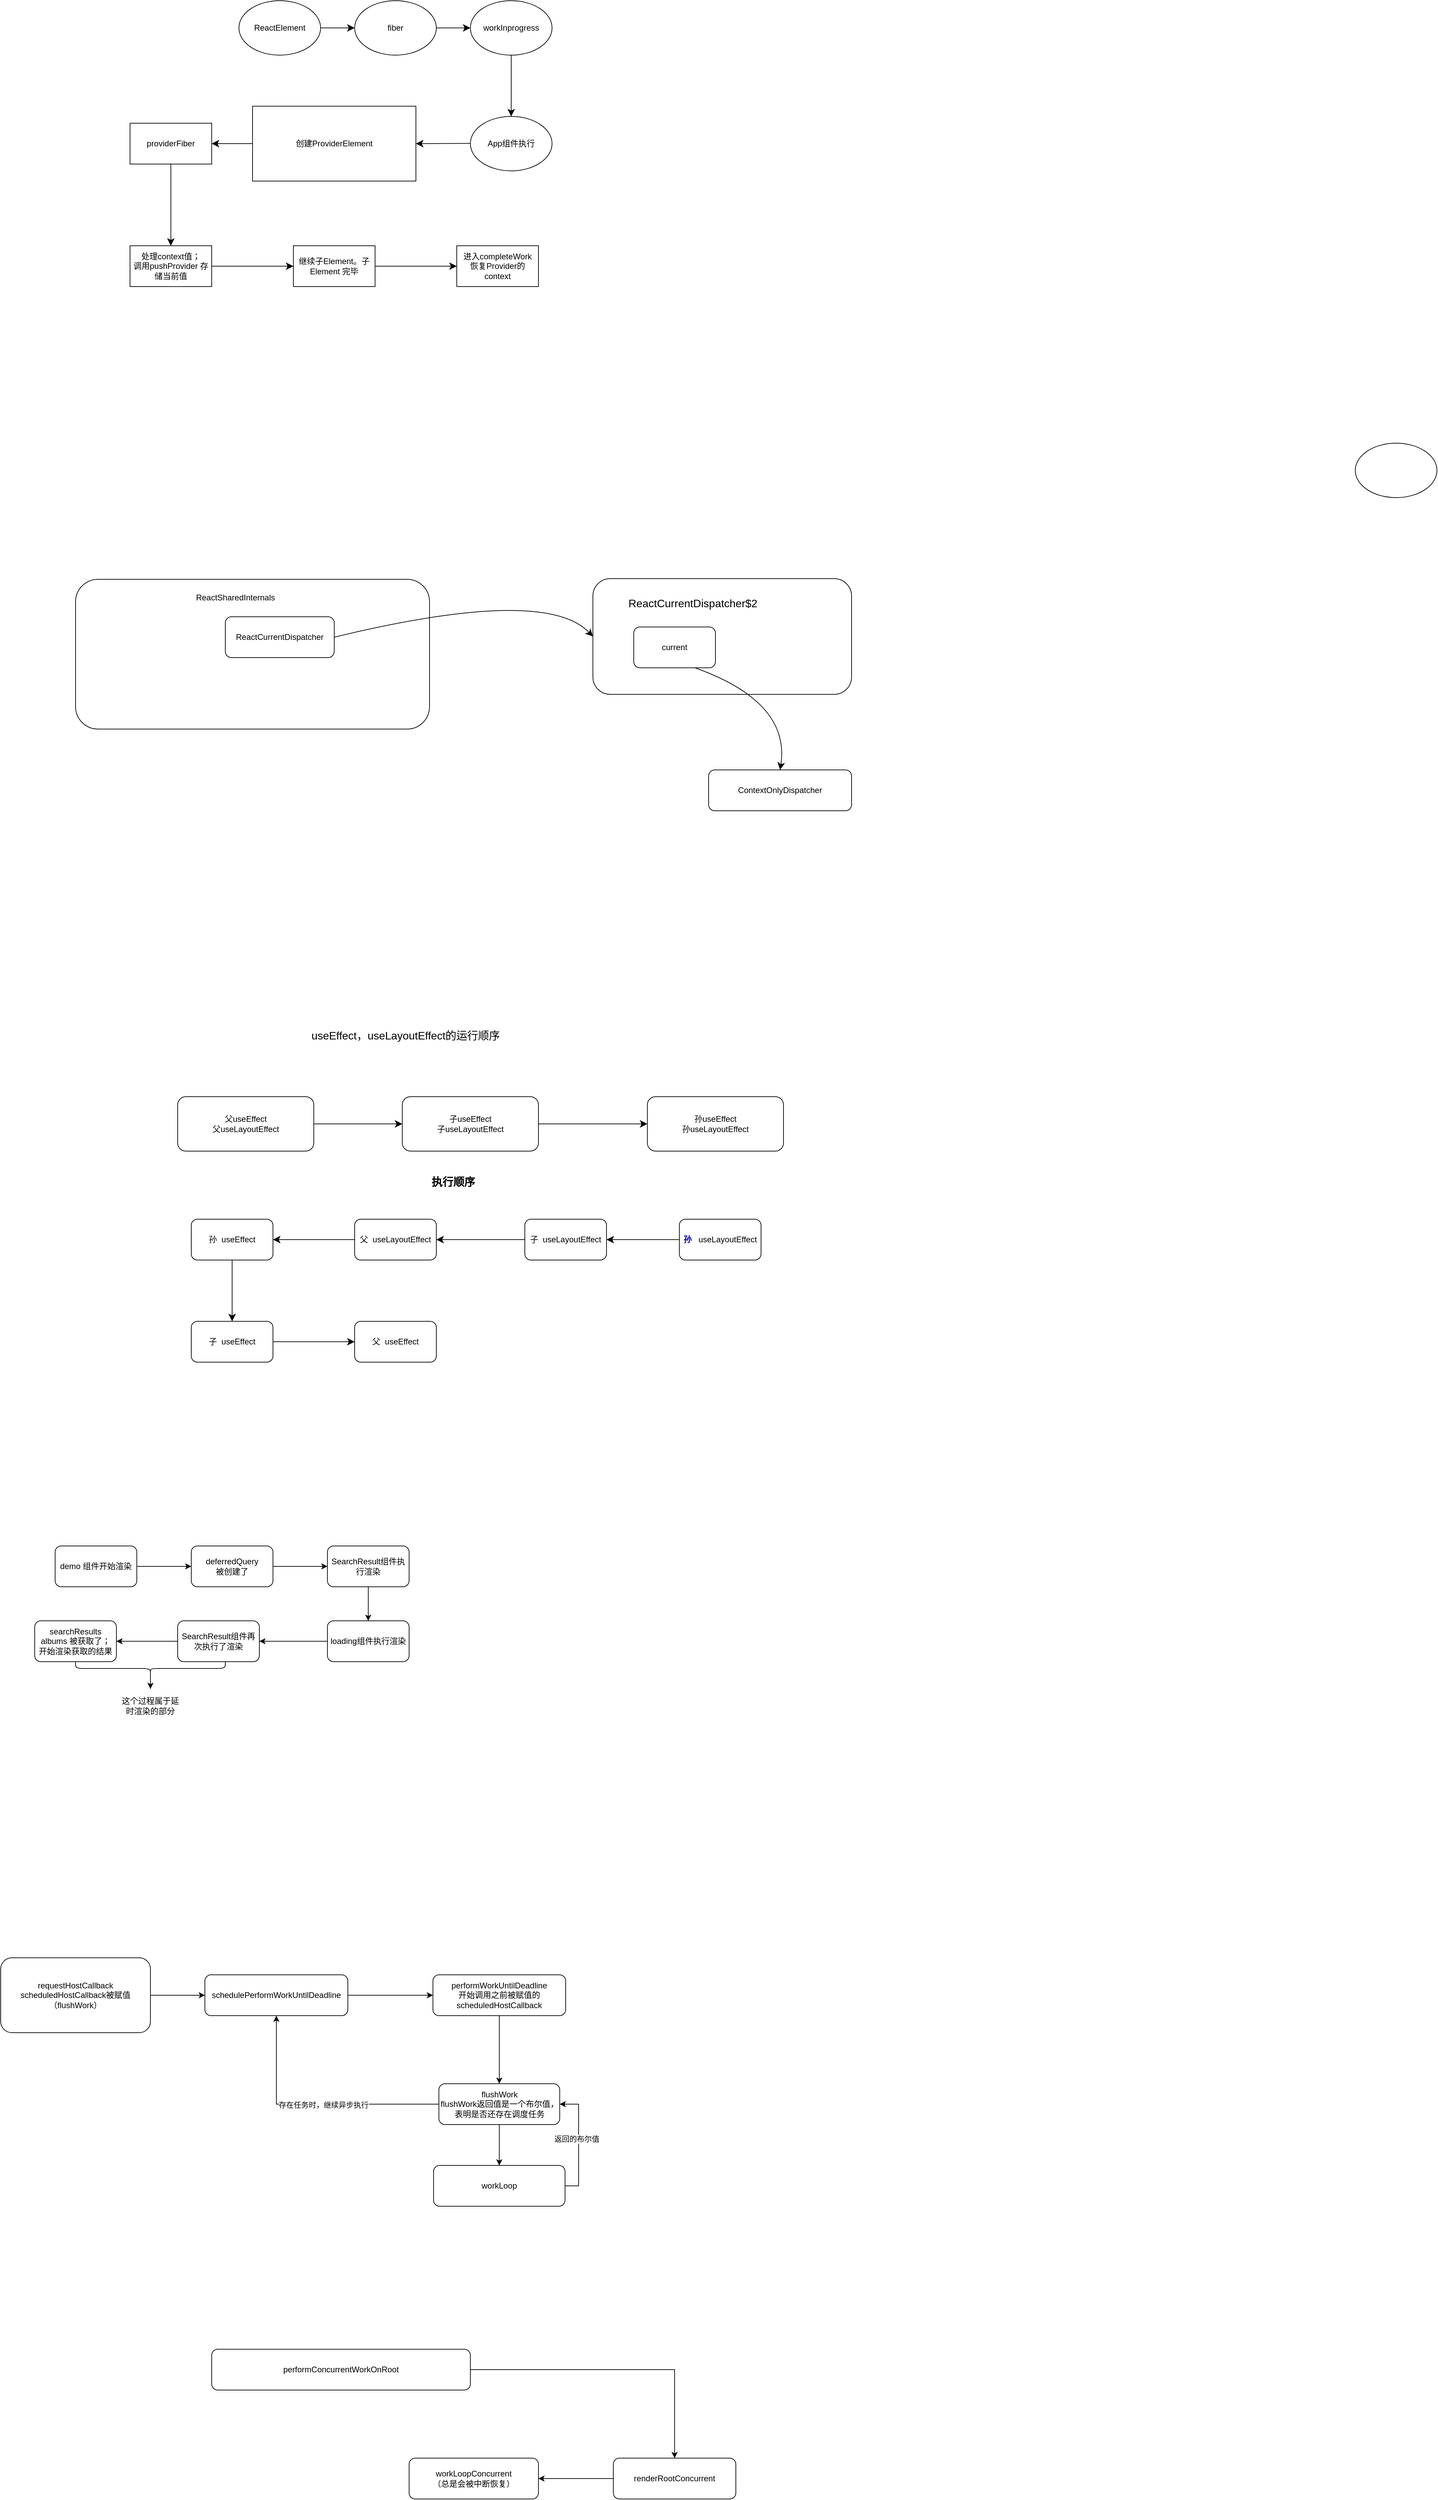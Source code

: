 <mxfile version="24.7.7">
  <diagram id="OeJn_wqeB_ocoQftmaz3" name="Page-1">
    <mxGraphModel dx="3088" dy="746" grid="1" gridSize="10" guides="1" tooltips="1" connect="1" arrows="1" fold="1" page="1" pageScale="1" pageWidth="827" pageHeight="1169" math="0" shadow="0">
      <root>
        <mxCell id="0" />
        <mxCell id="1" parent="0" />
        <mxCell id="EKZtwJC5HsWuITXdFsov-1" value="" style="ellipse;whiteSpace=wrap;html=1;" parent="1" vertex="1">
          <mxGeometry x="460" y="800" width="120" height="80" as="geometry" />
        </mxCell>
        <mxCell id="02Z97jrN1RB8Ewi5QRuN-5" value="" style="edgeStyle=none;curved=1;rounded=0;orthogonalLoop=1;jettySize=auto;html=1;fontSize=12;startSize=8;endSize=8;" parent="1" source="02Z97jrN1RB8Ewi5QRuN-1" target="02Z97jrN1RB8Ewi5QRuN-4" edge="1">
          <mxGeometry relative="1" as="geometry" />
        </mxCell>
        <mxCell id="02Z97jrN1RB8Ewi5QRuN-1" value="ReactElement" style="ellipse;whiteSpace=wrap;html=1;" parent="1" vertex="1">
          <mxGeometry x="-1180" y="150" width="120" height="80" as="geometry" />
        </mxCell>
        <mxCell id="02Z97jrN1RB8Ewi5QRuN-7" value="" style="edgeStyle=none;curved=1;rounded=0;orthogonalLoop=1;jettySize=auto;html=1;fontSize=12;startSize=8;endSize=8;" parent="1" source="02Z97jrN1RB8Ewi5QRuN-4" target="02Z97jrN1RB8Ewi5QRuN-6" edge="1">
          <mxGeometry relative="1" as="geometry" />
        </mxCell>
        <mxCell id="02Z97jrN1RB8Ewi5QRuN-4" value="fiber" style="ellipse;whiteSpace=wrap;html=1;" parent="1" vertex="1">
          <mxGeometry x="-1010" y="150" width="120" height="80" as="geometry" />
        </mxCell>
        <mxCell id="02Z97jrN1RB8Ewi5QRuN-9" value="" style="edgeStyle=none;curved=1;rounded=0;orthogonalLoop=1;jettySize=auto;html=1;fontSize=12;startSize=8;endSize=8;" parent="1" source="02Z97jrN1RB8Ewi5QRuN-6" target="02Z97jrN1RB8Ewi5QRuN-8" edge="1">
          <mxGeometry relative="1" as="geometry" />
        </mxCell>
        <mxCell id="02Z97jrN1RB8Ewi5QRuN-6" value="workInprogress" style="ellipse;whiteSpace=wrap;html=1;" parent="1" vertex="1">
          <mxGeometry x="-840" y="150" width="120" height="80" as="geometry" />
        </mxCell>
        <mxCell id="02Z97jrN1RB8Ewi5QRuN-11" value="" style="edgeStyle=none;curved=1;rounded=0;orthogonalLoop=1;jettySize=auto;html=1;fontSize=12;startSize=8;endSize=8;entryX=1;entryY=0.5;entryDx=0;entryDy=0;" parent="1" target="02Z97jrN1RB8Ewi5QRuN-12" edge="1">
          <mxGeometry relative="1" as="geometry">
            <mxPoint x="-800" y="359.5" as="sourcePoint" />
            <mxPoint x="-900" y="359.5" as="targetPoint" />
          </mxGeometry>
        </mxCell>
        <mxCell id="02Z97jrN1RB8Ewi5QRuN-8" value="App组件执行" style="ellipse;whiteSpace=wrap;html=1;" parent="1" vertex="1">
          <mxGeometry x="-840" y="320" width="120" height="80" as="geometry" />
        </mxCell>
        <mxCell id="02Z97jrN1RB8Ewi5QRuN-14" value="" style="edgeStyle=none;curved=1;rounded=0;orthogonalLoop=1;jettySize=auto;html=1;fontSize=12;startSize=8;endSize=8;" parent="1" source="02Z97jrN1RB8Ewi5QRuN-12" target="02Z97jrN1RB8Ewi5QRuN-13" edge="1">
          <mxGeometry relative="1" as="geometry" />
        </mxCell>
        <mxCell id="02Z97jrN1RB8Ewi5QRuN-12" value="创建ProviderElement" style="rounded=0;whiteSpace=wrap;html=1;" parent="1" vertex="1">
          <mxGeometry x="-1160" y="305" width="240" height="110" as="geometry" />
        </mxCell>
        <mxCell id="02Z97jrN1RB8Ewi5QRuN-16" value="" style="edgeStyle=none;curved=1;rounded=0;orthogonalLoop=1;jettySize=auto;html=1;fontSize=12;startSize=8;endSize=8;" parent="1" source="02Z97jrN1RB8Ewi5QRuN-13" target="02Z97jrN1RB8Ewi5QRuN-15" edge="1">
          <mxGeometry relative="1" as="geometry" />
        </mxCell>
        <mxCell id="02Z97jrN1RB8Ewi5QRuN-13" value="providerFiber" style="whiteSpace=wrap;html=1;rounded=0;" parent="1" vertex="1">
          <mxGeometry x="-1340" y="330" width="120" height="60" as="geometry" />
        </mxCell>
        <mxCell id="02Z97jrN1RB8Ewi5QRuN-18" value="" style="edgeStyle=none;curved=1;rounded=0;orthogonalLoop=1;jettySize=auto;html=1;fontSize=12;startSize=8;endSize=8;" parent="1" source="02Z97jrN1RB8Ewi5QRuN-15" target="02Z97jrN1RB8Ewi5QRuN-17" edge="1">
          <mxGeometry relative="1" as="geometry" />
        </mxCell>
        <mxCell id="02Z97jrN1RB8Ewi5QRuN-15" value="处理context值；&lt;div&gt;调用pushProvider 存储当前值&lt;/div&gt;" style="whiteSpace=wrap;html=1;rounded=0;" parent="1" vertex="1">
          <mxGeometry x="-1340" y="510" width="120" height="60" as="geometry" />
        </mxCell>
        <mxCell id="02Z97jrN1RB8Ewi5QRuN-20" value="" style="edgeStyle=none;curved=1;rounded=0;orthogonalLoop=1;jettySize=auto;html=1;fontSize=12;startSize=8;endSize=8;" parent="1" source="02Z97jrN1RB8Ewi5QRuN-17" target="02Z97jrN1RB8Ewi5QRuN-19" edge="1">
          <mxGeometry relative="1" as="geometry" />
        </mxCell>
        <mxCell id="02Z97jrN1RB8Ewi5QRuN-17" value="继续子Element。子Element 完毕" style="whiteSpace=wrap;html=1;rounded=0;" parent="1" vertex="1">
          <mxGeometry x="-1100" y="510" width="120" height="60" as="geometry" />
        </mxCell>
        <mxCell id="02Z97jrN1RB8Ewi5QRuN-19" value="进入completeWork&lt;br&gt;恢复Provider的context" style="whiteSpace=wrap;html=1;rounded=0;" parent="1" vertex="1">
          <mxGeometry x="-860" y="510" width="120" height="60" as="geometry" />
        </mxCell>
        <mxCell id="qUqdvUFnJxIICbG7kpp2-2" value="" style="rounded=1;whiteSpace=wrap;html=1;" parent="1" vertex="1">
          <mxGeometry x="-1420" y="1000" width="520" height="220" as="geometry" />
        </mxCell>
        <mxCell id="qUqdvUFnJxIICbG7kpp2-11" style="edgeStyle=none;curved=1;rounded=0;orthogonalLoop=1;jettySize=auto;html=1;exitX=1;exitY=0.5;exitDx=0;exitDy=0;entryX=0;entryY=0.5;entryDx=0;entryDy=0;fontSize=12;startSize=8;endSize=8;" parent="1" source="qUqdvUFnJxIICbG7kpp2-5" target="qUqdvUFnJxIICbG7kpp2-7" edge="1">
          <mxGeometry relative="1" as="geometry">
            <mxPoint x="-1020" y="1102.5" as="sourcePoint" />
            <mxPoint x="-630" y="1040" as="targetPoint" />
            <Array as="points">
              <mxPoint x="-730" y="1010" />
            </Array>
          </mxGeometry>
        </mxCell>
        <mxCell id="qUqdvUFnJxIICbG7kpp2-5" value="ReactCurrentDispatcher" style="rounded=1;whiteSpace=wrap;html=1;" parent="1" vertex="1">
          <mxGeometry x="-1200" y="1055" width="160" height="60" as="geometry" />
        </mxCell>
        <mxCell id="qUqdvUFnJxIICbG7kpp2-6" value="&lt;span style=&quot;font-size: 12px;&quot;&gt;ReactSharedInternals&lt;/span&gt;" style="text;html=1;align=center;verticalAlign=middle;whiteSpace=wrap;rounded=0;fontSize=16;" parent="1" vertex="1">
          <mxGeometry x="-1280" y="1010" width="190" height="30" as="geometry" />
        </mxCell>
        <mxCell id="qUqdvUFnJxIICbG7kpp2-7" value="" style="rounded=1;whiteSpace=wrap;html=1;" parent="1" vertex="1">
          <mxGeometry x="-660" y="999" width="380" height="170" as="geometry" />
        </mxCell>
        <mxCell id="qUqdvUFnJxIICbG7kpp2-9" value="ReactCurrentDispatcher$2" style="text;html=1;align=center;verticalAlign=middle;whiteSpace=wrap;rounded=0;fontSize=16;" parent="1" vertex="1">
          <mxGeometry x="-613" y="1020" width="200" height="30" as="geometry" />
        </mxCell>
        <mxCell id="qUqdvUFnJxIICbG7kpp2-14" style="edgeStyle=none;curved=1;rounded=0;orthogonalLoop=1;jettySize=auto;html=1;exitX=0.75;exitY=1;exitDx=0;exitDy=0;entryX=0.5;entryY=0;entryDx=0;entryDy=0;fontSize=12;startSize=8;endSize=8;" parent="1" source="qUqdvUFnJxIICbG7kpp2-10" target="qUqdvUFnJxIICbG7kpp2-13" edge="1">
          <mxGeometry relative="1" as="geometry">
            <Array as="points">
              <mxPoint x="-370" y="1180" />
            </Array>
          </mxGeometry>
        </mxCell>
        <mxCell id="qUqdvUFnJxIICbG7kpp2-10" value="current" style="rounded=1;whiteSpace=wrap;html=1;" parent="1" vertex="1">
          <mxGeometry x="-600" y="1070" width="120" height="60" as="geometry" />
        </mxCell>
        <mxCell id="qUqdvUFnJxIICbG7kpp2-12" style="edgeStyle=none;curved=1;rounded=0;orthogonalLoop=1;jettySize=auto;html=1;exitX=0;exitY=0.75;exitDx=0;exitDy=0;fontSize=12;startSize=8;endSize=8;" parent="1" source="qUqdvUFnJxIICbG7kpp2-9" target="qUqdvUFnJxIICbG7kpp2-9" edge="1">
          <mxGeometry relative="1" as="geometry" />
        </mxCell>
        <mxCell id="qUqdvUFnJxIICbG7kpp2-13" value="ContextOnlyDispatcher" style="rounded=1;whiteSpace=wrap;html=1;" parent="1" vertex="1">
          <mxGeometry x="-490" y="1280" width="210" height="60" as="geometry" />
        </mxCell>
        <mxCell id="O_NKL8yqmTHNdvfss45n-1" value="useEffect，useLayoutEffect的运行顺序" style="text;html=1;align=center;verticalAlign=middle;whiteSpace=wrap;rounded=0;fontSize=16;" parent="1" vertex="1">
          <mxGeometry x="-1180" y="1640" width="490" height="60" as="geometry" />
        </mxCell>
        <mxCell id="O_NKL8yqmTHNdvfss45n-6" style="edgeStyle=none;curved=1;rounded=0;orthogonalLoop=1;jettySize=auto;html=1;exitX=1;exitY=0.5;exitDx=0;exitDy=0;fontSize=12;startSize=8;endSize=8;" parent="1" source="O_NKL8yqmTHNdvfss45n-2" target="O_NKL8yqmTHNdvfss45n-3" edge="1">
          <mxGeometry relative="1" as="geometry" />
        </mxCell>
        <mxCell id="O_NKL8yqmTHNdvfss45n-2" value="父useEffect&lt;br&gt;父useLayoutEffect" style="rounded=1;whiteSpace=wrap;html=1;" parent="1" vertex="1">
          <mxGeometry x="-1270" y="1760" width="200" height="80" as="geometry" />
        </mxCell>
        <mxCell id="O_NKL8yqmTHNdvfss45n-5" style="edgeStyle=none;curved=1;rounded=0;orthogonalLoop=1;jettySize=auto;html=1;exitX=1;exitY=0.5;exitDx=0;exitDy=0;entryX=0;entryY=0.5;entryDx=0;entryDy=0;fontSize=12;startSize=8;endSize=8;" parent="1" source="O_NKL8yqmTHNdvfss45n-3" target="O_NKL8yqmTHNdvfss45n-4" edge="1">
          <mxGeometry relative="1" as="geometry" />
        </mxCell>
        <mxCell id="O_NKL8yqmTHNdvfss45n-3" value="子useEffect&lt;br&gt;子useLayoutEffect" style="rounded=1;whiteSpace=wrap;html=1;" parent="1" vertex="1">
          <mxGeometry x="-940" y="1760" width="200" height="80" as="geometry" />
        </mxCell>
        <mxCell id="O_NKL8yqmTHNdvfss45n-4" value="孙useEffect&lt;br&gt;孙useLayoutEffect" style="rounded=1;whiteSpace=wrap;html=1;" parent="1" vertex="1">
          <mxGeometry x="-580" y="1760" width="200" height="80" as="geometry" />
        </mxCell>
        <mxCell id="O_NKL8yqmTHNdvfss45n-12" value="" style="edgeStyle=none;curved=1;rounded=0;orthogonalLoop=1;jettySize=auto;html=1;fontSize=12;startSize=8;endSize=8;" parent="1" source="O_NKL8yqmTHNdvfss45n-7" target="O_NKL8yqmTHNdvfss45n-11" edge="1">
          <mxGeometry relative="1" as="geometry" />
        </mxCell>
        <mxCell id="O_NKL8yqmTHNdvfss45n-7" value="&lt;b&gt;&lt;font color=&quot;#000099&quot;&gt;孙&amp;nbsp; &amp;nbsp;&lt;/font&gt;&lt;/b&gt;useLayoutEffect" style="rounded=1;whiteSpace=wrap;html=1;" parent="1" vertex="1">
          <mxGeometry x="-533" y="1940" width="120" height="60" as="geometry" />
        </mxCell>
        <mxCell id="O_NKL8yqmTHNdvfss45n-8" value="执行顺序" style="text;html=1;align=center;verticalAlign=middle;whiteSpace=wrap;rounded=0;fontSize=16;fontStyle=1" parent="1" vertex="1">
          <mxGeometry x="-1020" y="1870" width="310" height="30" as="geometry" />
        </mxCell>
        <mxCell id="O_NKL8yqmTHNdvfss45n-14" value="" style="edgeStyle=none;curved=1;rounded=0;orthogonalLoop=1;jettySize=auto;html=1;fontSize=12;startSize=8;endSize=8;" parent="1" source="O_NKL8yqmTHNdvfss45n-11" target="O_NKL8yqmTHNdvfss45n-13" edge="1">
          <mxGeometry relative="1" as="geometry" />
        </mxCell>
        <mxCell id="O_NKL8yqmTHNdvfss45n-11" value="子&amp;nbsp; useLayoutEffect" style="rounded=1;whiteSpace=wrap;html=1;" parent="1" vertex="1">
          <mxGeometry x="-760" y="1940" width="120" height="60" as="geometry" />
        </mxCell>
        <mxCell id="O_NKL8yqmTHNdvfss45n-16" value="" style="edgeStyle=none;curved=1;rounded=0;orthogonalLoop=1;jettySize=auto;html=1;fontSize=12;startSize=8;endSize=8;" parent="1" source="O_NKL8yqmTHNdvfss45n-13" target="O_NKL8yqmTHNdvfss45n-15" edge="1">
          <mxGeometry relative="1" as="geometry" />
        </mxCell>
        <mxCell id="O_NKL8yqmTHNdvfss45n-13" value="父&amp;nbsp; useLayoutEffect" style="rounded=1;whiteSpace=wrap;html=1;" parent="1" vertex="1">
          <mxGeometry x="-1010" y="1940" width="120" height="60" as="geometry" />
        </mxCell>
        <mxCell id="O_NKL8yqmTHNdvfss45n-18" value="" style="edgeStyle=none;curved=1;rounded=0;orthogonalLoop=1;jettySize=auto;html=1;fontSize=12;startSize=8;endSize=8;" parent="1" source="O_NKL8yqmTHNdvfss45n-15" target="O_NKL8yqmTHNdvfss45n-17" edge="1">
          <mxGeometry relative="1" as="geometry" />
        </mxCell>
        <mxCell id="O_NKL8yqmTHNdvfss45n-15" value="孙&amp;nbsp; useEffect" style="whiteSpace=wrap;html=1;rounded=1;" parent="1" vertex="1">
          <mxGeometry x="-1250" y="1940" width="120" height="60" as="geometry" />
        </mxCell>
        <mxCell id="O_NKL8yqmTHNdvfss45n-20" value="" style="edgeStyle=none;curved=1;rounded=0;orthogonalLoop=1;jettySize=auto;html=1;fontSize=12;startSize=8;endSize=8;" parent="1" source="O_NKL8yqmTHNdvfss45n-17" target="O_NKL8yqmTHNdvfss45n-19" edge="1">
          <mxGeometry relative="1" as="geometry" />
        </mxCell>
        <mxCell id="O_NKL8yqmTHNdvfss45n-17" value="子&amp;nbsp; useEffect" style="whiteSpace=wrap;html=1;rounded=1;" parent="1" vertex="1">
          <mxGeometry x="-1250" y="2090" width="120" height="60" as="geometry" />
        </mxCell>
        <mxCell id="O_NKL8yqmTHNdvfss45n-19" value="父&amp;nbsp; useEffect" style="whiteSpace=wrap;html=1;rounded=1;" parent="1" vertex="1">
          <mxGeometry x="-1010" y="2090" width="120" height="60" as="geometry" />
        </mxCell>
        <mxCell id="-wgQAcxF5CL5JROqrJL2-3" style="edgeStyle=orthogonalEdgeStyle;rounded=0;orthogonalLoop=1;jettySize=auto;html=1;exitX=1;exitY=0.5;exitDx=0;exitDy=0;entryX=0;entryY=0.5;entryDx=0;entryDy=0;" parent="1" source="-wgQAcxF5CL5JROqrJL2-1" target="-wgQAcxF5CL5JROqrJL2-2" edge="1">
          <mxGeometry relative="1" as="geometry" />
        </mxCell>
        <mxCell id="-wgQAcxF5CL5JROqrJL2-1" value="demo 组件开始渲染" style="rounded=1;whiteSpace=wrap;html=1;" parent="1" vertex="1">
          <mxGeometry x="-1450" y="2420" width="120" height="60" as="geometry" />
        </mxCell>
        <mxCell id="-wgQAcxF5CL5JROqrJL2-5" style="edgeStyle=orthogonalEdgeStyle;rounded=0;orthogonalLoop=1;jettySize=auto;html=1;exitX=1;exitY=0.5;exitDx=0;exitDy=0;entryX=0;entryY=0.5;entryDx=0;entryDy=0;" parent="1" source="-wgQAcxF5CL5JROqrJL2-2" target="-wgQAcxF5CL5JROqrJL2-4" edge="1">
          <mxGeometry relative="1" as="geometry" />
        </mxCell>
        <mxCell id="-wgQAcxF5CL5JROqrJL2-2" value="deferredQuery &lt;br&gt;被创建了" style="rounded=1;whiteSpace=wrap;html=1;" parent="1" vertex="1">
          <mxGeometry x="-1250" y="2420" width="120" height="60" as="geometry" />
        </mxCell>
        <mxCell id="-wgQAcxF5CL5JROqrJL2-7" style="edgeStyle=orthogonalEdgeStyle;rounded=0;orthogonalLoop=1;jettySize=auto;html=1;entryX=0.5;entryY=0;entryDx=0;entryDy=0;" parent="1" source="-wgQAcxF5CL5JROqrJL2-4" target="-wgQAcxF5CL5JROqrJL2-6" edge="1">
          <mxGeometry relative="1" as="geometry" />
        </mxCell>
        <mxCell id="-wgQAcxF5CL5JROqrJL2-4" value="SearchResult组件执行渲染" style="rounded=1;whiteSpace=wrap;html=1;" parent="1" vertex="1">
          <mxGeometry x="-1050" y="2420" width="120" height="60" as="geometry" />
        </mxCell>
        <mxCell id="-wgQAcxF5CL5JROqrJL2-9" style="edgeStyle=orthogonalEdgeStyle;rounded=0;orthogonalLoop=1;jettySize=auto;html=1;exitX=0;exitY=0.5;exitDx=0;exitDy=0;entryX=1;entryY=0.5;entryDx=0;entryDy=0;" parent="1" source="-wgQAcxF5CL5JROqrJL2-6" target="-wgQAcxF5CL5JROqrJL2-8" edge="1">
          <mxGeometry relative="1" as="geometry" />
        </mxCell>
        <mxCell id="-wgQAcxF5CL5JROqrJL2-6" value="loading组件执行渲染" style="rounded=1;whiteSpace=wrap;html=1;" parent="1" vertex="1">
          <mxGeometry x="-1050" y="2530" width="120" height="60" as="geometry" />
        </mxCell>
        <mxCell id="-wgQAcxF5CL5JROqrJL2-11" style="edgeStyle=orthogonalEdgeStyle;rounded=0;orthogonalLoop=1;jettySize=auto;html=1;exitX=0;exitY=0.5;exitDx=0;exitDy=0;entryX=1;entryY=0.5;entryDx=0;entryDy=0;" parent="1" source="-wgQAcxF5CL5JROqrJL2-8" target="-wgQAcxF5CL5JROqrJL2-10" edge="1">
          <mxGeometry relative="1" as="geometry" />
        </mxCell>
        <mxCell id="-wgQAcxF5CL5JROqrJL2-8" value="SearchResult组件再次执行了渲染" style="rounded=1;whiteSpace=wrap;html=1;" parent="1" vertex="1">
          <mxGeometry x="-1270" y="2530" width="120" height="60" as="geometry" />
        </mxCell>
        <mxCell id="-wgQAcxF5CL5JROqrJL2-10" value="searchResults albums 被获取了；&lt;br&gt;开始渲染获取的结果" style="rounded=1;whiteSpace=wrap;html=1;" parent="1" vertex="1">
          <mxGeometry x="-1480" y="2530" width="120" height="60" as="geometry" />
        </mxCell>
        <mxCell id="-wgQAcxF5CL5JROqrJL2-18" style="edgeStyle=orthogonalEdgeStyle;rounded=0;orthogonalLoop=1;jettySize=auto;html=1;exitX=0.1;exitY=0.5;exitDx=0;exitDy=0;exitPerimeter=0;" parent="1" source="-wgQAcxF5CL5JROqrJL2-17" target="-wgQAcxF5CL5JROqrJL2-19" edge="1">
          <mxGeometry relative="1" as="geometry">
            <mxPoint x="-1310" y="2650" as="targetPoint" />
          </mxGeometry>
        </mxCell>
        <mxCell id="-wgQAcxF5CL5JROqrJL2-17" value="" style="shape=curlyBracket;whiteSpace=wrap;html=1;rounded=1;labelPosition=left;verticalLabelPosition=middle;align=right;verticalAlign=middle;direction=north;" parent="1" vertex="1">
          <mxGeometry x="-1420" y="2590" width="220" height="20" as="geometry" />
        </mxCell>
        <mxCell id="-wgQAcxF5CL5JROqrJL2-19" value="这个过程属于延时渲染的部分" style="text;html=1;align=center;verticalAlign=middle;whiteSpace=wrap;rounded=0;" parent="1" vertex="1">
          <mxGeometry x="-1355" y="2630" width="90" height="50" as="geometry" />
        </mxCell>
        <mxCell id="Vzk_b0EgOVSdQ6BtJoA9-16" style="edgeStyle=orthogonalEdgeStyle;rounded=0;orthogonalLoop=1;jettySize=auto;html=1;exitX=1;exitY=0.5;exitDx=0;exitDy=0;entryX=1;entryY=0.5;entryDx=0;entryDy=0;" edge="1" parent="1" source="Vzk_b0EgOVSdQ6BtJoA9-1" target="Vzk_b0EgOVSdQ6BtJoA9-2">
          <mxGeometry relative="1" as="geometry" />
        </mxCell>
        <mxCell id="Vzk_b0EgOVSdQ6BtJoA9-17" value="返回的布尔值" style="edgeLabel;html=1;align=center;verticalAlign=middle;resizable=0;points=[];" vertex="1" connectable="0" parent="Vzk_b0EgOVSdQ6BtJoA9-16">
          <mxGeometry x="0.061" y="3" relative="1" as="geometry">
            <mxPoint as="offset" />
          </mxGeometry>
        </mxCell>
        <mxCell id="Vzk_b0EgOVSdQ6BtJoA9-1" value="workLoop" style="rounded=1;whiteSpace=wrap;html=1;" vertex="1" parent="1">
          <mxGeometry x="-894.06" y="3330" width="193.12" height="60" as="geometry" />
        </mxCell>
        <mxCell id="Vzk_b0EgOVSdQ6BtJoA9-13" style="edgeStyle=orthogonalEdgeStyle;rounded=0;orthogonalLoop=1;jettySize=auto;html=1;exitX=0.5;exitY=1;exitDx=0;exitDy=0;" edge="1" parent="1" source="Vzk_b0EgOVSdQ6BtJoA9-2" target="Vzk_b0EgOVSdQ6BtJoA9-1">
          <mxGeometry relative="1" as="geometry" />
        </mxCell>
        <mxCell id="Vzk_b0EgOVSdQ6BtJoA9-18" style="edgeStyle=orthogonalEdgeStyle;rounded=0;orthogonalLoop=1;jettySize=auto;html=1;exitX=0;exitY=0.5;exitDx=0;exitDy=0;entryX=0.5;entryY=1;entryDx=0;entryDy=0;" edge="1" parent="1" source="Vzk_b0EgOVSdQ6BtJoA9-2" target="Vzk_b0EgOVSdQ6BtJoA9-7">
          <mxGeometry relative="1" as="geometry" />
        </mxCell>
        <mxCell id="Vzk_b0EgOVSdQ6BtJoA9-19" value="存在任务时，继续异步执行" style="edgeLabel;html=1;align=center;verticalAlign=middle;resizable=0;points=[];" vertex="1" connectable="0" parent="Vzk_b0EgOVSdQ6BtJoA9-18">
          <mxGeometry x="-0.079" y="1" relative="1" as="geometry">
            <mxPoint as="offset" />
          </mxGeometry>
        </mxCell>
        <mxCell id="Vzk_b0EgOVSdQ6BtJoA9-2" value="flushWork&lt;br&gt;flushWork返回值是一个布尔值，表明是否还存在调度任务" style="rounded=1;whiteSpace=wrap;html=1;" vertex="1" parent="1">
          <mxGeometry x="-886.25" y="3210" width="177.5" height="60" as="geometry" />
        </mxCell>
        <mxCell id="Vzk_b0EgOVSdQ6BtJoA9-8" style="edgeStyle=orthogonalEdgeStyle;rounded=0;orthogonalLoop=1;jettySize=auto;html=1;exitX=1;exitY=0.5;exitDx=0;exitDy=0;entryX=0;entryY=0.5;entryDx=0;entryDy=0;" edge="1" parent="1" source="Vzk_b0EgOVSdQ6BtJoA9-6" target="Vzk_b0EgOVSdQ6BtJoA9-7">
          <mxGeometry relative="1" as="geometry" />
        </mxCell>
        <mxCell id="Vzk_b0EgOVSdQ6BtJoA9-6" value="requestHostCallback&lt;div&gt;scheduledHostCallback被赋值（flushWork）&lt;br&gt;&lt;/div&gt;" style="rounded=1;whiteSpace=wrap;html=1;" vertex="1" parent="1">
          <mxGeometry x="-1530" y="3025" width="220" height="110" as="geometry" />
        </mxCell>
        <mxCell id="Vzk_b0EgOVSdQ6BtJoA9-10" value="" style="edgeStyle=orthogonalEdgeStyle;rounded=0;orthogonalLoop=1;jettySize=auto;html=1;" edge="1" parent="1" source="Vzk_b0EgOVSdQ6BtJoA9-7" target="Vzk_b0EgOVSdQ6BtJoA9-9">
          <mxGeometry relative="1" as="geometry" />
        </mxCell>
        <mxCell id="Vzk_b0EgOVSdQ6BtJoA9-7" value="schedulePerformWorkUntilDeadline" style="rounded=1;whiteSpace=wrap;html=1;" vertex="1" parent="1">
          <mxGeometry x="-1230" y="3050" width="210" height="60" as="geometry" />
        </mxCell>
        <mxCell id="Vzk_b0EgOVSdQ6BtJoA9-11" style="edgeStyle=orthogonalEdgeStyle;rounded=0;orthogonalLoop=1;jettySize=auto;html=1;exitX=0.5;exitY=1;exitDx=0;exitDy=0;entryX=0.5;entryY=0;entryDx=0;entryDy=0;" edge="1" parent="1" source="Vzk_b0EgOVSdQ6BtJoA9-9" target="Vzk_b0EgOVSdQ6BtJoA9-2">
          <mxGeometry relative="1" as="geometry" />
        </mxCell>
        <mxCell id="Vzk_b0EgOVSdQ6BtJoA9-9" value="performWorkUntilDeadline&lt;br&gt;开始调用之前被赋值的scheduledHostCallback" style="whiteSpace=wrap;html=1;rounded=1;" vertex="1" parent="1">
          <mxGeometry x="-895" y="3050" width="195" height="60" as="geometry" />
        </mxCell>
        <mxCell id="Vzk_b0EgOVSdQ6BtJoA9-22" value="" style="edgeStyle=orthogonalEdgeStyle;rounded=0;orthogonalLoop=1;jettySize=auto;html=1;" edge="1" parent="1" source="Vzk_b0EgOVSdQ6BtJoA9-20" target="Vzk_b0EgOVSdQ6BtJoA9-21">
          <mxGeometry relative="1" as="geometry" />
        </mxCell>
        <mxCell id="Vzk_b0EgOVSdQ6BtJoA9-20" value="performConcurrentWorkOnRoot" style="rounded=1;whiteSpace=wrap;html=1;" vertex="1" parent="1">
          <mxGeometry x="-1220" y="3600" width="380" height="60" as="geometry" />
        </mxCell>
        <mxCell id="Vzk_b0EgOVSdQ6BtJoA9-24" value="" style="edgeStyle=orthogonalEdgeStyle;rounded=0;orthogonalLoop=1;jettySize=auto;html=1;" edge="1" parent="1" source="Vzk_b0EgOVSdQ6BtJoA9-21" target="Vzk_b0EgOVSdQ6BtJoA9-23">
          <mxGeometry relative="1" as="geometry" />
        </mxCell>
        <mxCell id="Vzk_b0EgOVSdQ6BtJoA9-21" value="renderRootConcurrent" style="whiteSpace=wrap;html=1;rounded=1;" vertex="1" parent="1">
          <mxGeometry x="-630" y="3760" width="180" height="60" as="geometry" />
        </mxCell>
        <mxCell id="Vzk_b0EgOVSdQ6BtJoA9-23" value="workLoopConcurrent&lt;br&gt;（总是会被中断恢复）" style="whiteSpace=wrap;html=1;rounded=1;" vertex="1" parent="1">
          <mxGeometry x="-930" y="3760" width="190" height="60" as="geometry" />
        </mxCell>
      </root>
    </mxGraphModel>
  </diagram>
</mxfile>
